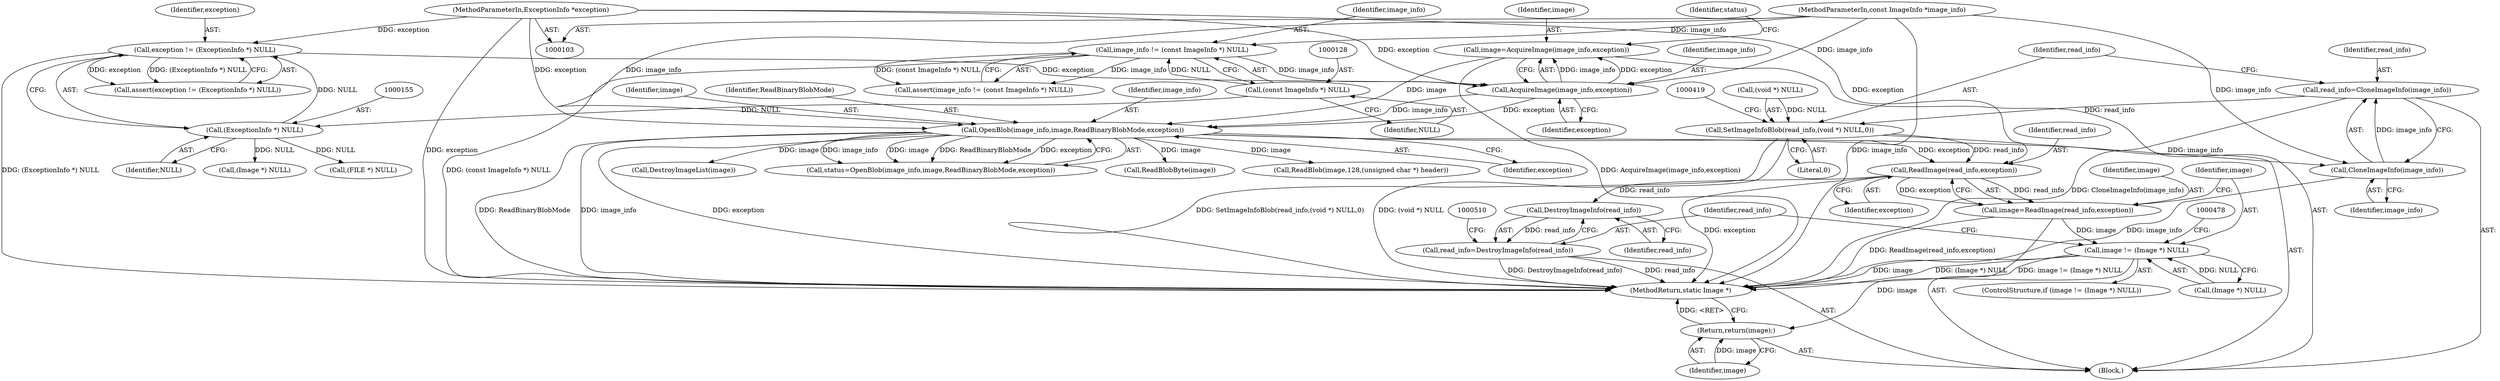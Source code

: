 digraph "0_ImageMagick_6b6bff054d569a77973f2140c0e86366e6168a6c@API" {
"1000408" [label="(Call,read_info=CloneImageInfo(image_info))"];
"1000410" [label="(Call,CloneImageInfo(image_info))"];
"1000170" [label="(Call,OpenBlob(image_info,image,ReadBinaryBlobMode,exception))"];
"1000165" [label="(Call,AcquireImage(image_info,exception))"];
"1000125" [label="(Call,image_info != (const ImageInfo *) NULL)"];
"1000104" [label="(MethodParameterIn,const ImageInfo *image_info)"];
"1000127" [label="(Call,(const ImageInfo *) NULL)"];
"1000152" [label="(Call,exception != (ExceptionInfo *) NULL)"];
"1000105" [label="(MethodParameterIn,ExceptionInfo *exception)"];
"1000154" [label="(Call,(ExceptionInfo *) NULL)"];
"1000163" [label="(Call,image=AcquireImage(image_info,exception))"];
"1000412" [label="(Call,SetImageInfoBlob(read_info,(void *) NULL,0))"];
"1000467" [label="(Call,ReadImage(read_info,exception))"];
"1000465" [label="(Call,image=ReadImage(read_info,exception))"];
"1000471" [label="(Call,image != (Image *) NULL)"];
"1000513" [label="(Return,return(image);)"];
"1000507" [label="(Call,DestroyImageInfo(read_info))"];
"1000505" [label="(Call,read_info=DestroyImageInfo(read_info))"];
"1000410" [label="(Call,CloneImageInfo(image_info))"];
"1000411" [label="(Identifier,image_info)"];
"1000166" [label="(Identifier,image_info)"];
"1000169" [label="(Identifier,status)"];
"1000471" [label="(Call,image != (Image *) NULL)"];
"1000508" [label="(Identifier,read_info)"];
"1000515" [label="(MethodReturn,static Image *)"];
"1000167" [label="(Identifier,exception)"];
"1000151" [label="(Call,assert(exception != (ExceptionInfo *) NULL))"];
"1000172" [label="(Identifier,image)"];
"1000228" [label="(Call,ReadBlob(image,128,(unsigned char *) header))"];
"1000472" [label="(Identifier,image)"];
"1000125" [label="(Call,image_info != (const ImageInfo *) NULL)"];
"1000467" [label="(Call,ReadImage(read_info,exception))"];
"1000413" [label="(Identifier,read_info)"];
"1000104" [label="(MethodParameterIn,const ImageInfo *image_info)"];
"1000470" [label="(ControlStructure,if (image != (Image *) NULL))"];
"1000408" [label="(Call,read_info=CloneImageInfo(image_info))"];
"1000165" [label="(Call,AcquireImage(image_info,exception))"];
"1000513" [label="(Return,return(image);)"];
"1000174" [label="(Identifier,exception)"];
"1000507" [label="(Call,DestroyImageInfo(read_info))"];
"1000127" [label="(Call,(const ImageInfo *) NULL)"];
"1000414" [label="(Call,(void *) NULL)"];
"1000417" [label="(Literal,0)"];
"1000409" [label="(Identifier,read_info)"];
"1000124" [label="(Call,assert(image_info != (const ImageInfo *) NULL))"];
"1000469" [label="(Identifier,exception)"];
"1000164" [label="(Identifier,image)"];
"1000163" [label="(Call,image=AcquireImage(image_info,exception))"];
"1000506" [label="(Identifier,read_info)"];
"1000505" [label="(Call,read_info=DestroyImageInfo(read_info))"];
"1000152" [label="(Call,exception != (ExceptionInfo *) NULL)"];
"1000156" [label="(Identifier,NULL)"];
"1000473" [label="(Call,(Image *) NULL)"];
"1000185" [label="(Call,(Image *) NULL)"];
"1000170" [label="(Call,OpenBlob(image_info,image,ReadBinaryBlobMode,exception))"];
"1000173" [label="(Identifier,ReadBinaryBlobMode)"];
"1000412" [label="(Call,SetImageInfoBlob(read_info,(void *) NULL,0))"];
"1000468" [label="(Identifier,read_info)"];
"1000182" [label="(Call,DestroyImageList(image))"];
"1000514" [label="(Identifier,image)"];
"1000153" [label="(Identifier,exception)"];
"1000168" [label="(Call,status=OpenBlob(image_info,image,ReadBinaryBlobMode,exception))"];
"1000171" [label="(Identifier,image_info)"];
"1000129" [label="(Identifier,NULL)"];
"1000351" [label="(Call,(FILE *) NULL)"];
"1000386" [label="(Call,ReadBlobByte(image))"];
"1000126" [label="(Identifier,image_info)"];
"1000105" [label="(MethodParameterIn,ExceptionInfo *exception)"];
"1000466" [label="(Identifier,image)"];
"1000154" [label="(Call,(ExceptionInfo *) NULL)"];
"1000106" [label="(Block,)"];
"1000465" [label="(Call,image=ReadImage(read_info,exception))"];
"1000408" -> "1000106"  [label="AST: "];
"1000408" -> "1000410"  [label="CFG: "];
"1000409" -> "1000408"  [label="AST: "];
"1000410" -> "1000408"  [label="AST: "];
"1000413" -> "1000408"  [label="CFG: "];
"1000408" -> "1000515"  [label="DDG: CloneImageInfo(image_info)"];
"1000410" -> "1000408"  [label="DDG: image_info"];
"1000408" -> "1000412"  [label="DDG: read_info"];
"1000410" -> "1000411"  [label="CFG: "];
"1000411" -> "1000410"  [label="AST: "];
"1000410" -> "1000515"  [label="DDG: image_info"];
"1000170" -> "1000410"  [label="DDG: image_info"];
"1000104" -> "1000410"  [label="DDG: image_info"];
"1000170" -> "1000168"  [label="AST: "];
"1000170" -> "1000174"  [label="CFG: "];
"1000171" -> "1000170"  [label="AST: "];
"1000172" -> "1000170"  [label="AST: "];
"1000173" -> "1000170"  [label="AST: "];
"1000174" -> "1000170"  [label="AST: "];
"1000168" -> "1000170"  [label="CFG: "];
"1000170" -> "1000515"  [label="DDG: ReadBinaryBlobMode"];
"1000170" -> "1000515"  [label="DDG: image_info"];
"1000170" -> "1000515"  [label="DDG: exception"];
"1000170" -> "1000168"  [label="DDG: image_info"];
"1000170" -> "1000168"  [label="DDG: image"];
"1000170" -> "1000168"  [label="DDG: ReadBinaryBlobMode"];
"1000170" -> "1000168"  [label="DDG: exception"];
"1000165" -> "1000170"  [label="DDG: image_info"];
"1000165" -> "1000170"  [label="DDG: exception"];
"1000104" -> "1000170"  [label="DDG: image_info"];
"1000163" -> "1000170"  [label="DDG: image"];
"1000105" -> "1000170"  [label="DDG: exception"];
"1000170" -> "1000182"  [label="DDG: image"];
"1000170" -> "1000228"  [label="DDG: image"];
"1000170" -> "1000386"  [label="DDG: image"];
"1000170" -> "1000467"  [label="DDG: exception"];
"1000165" -> "1000163"  [label="AST: "];
"1000165" -> "1000167"  [label="CFG: "];
"1000166" -> "1000165"  [label="AST: "];
"1000167" -> "1000165"  [label="AST: "];
"1000163" -> "1000165"  [label="CFG: "];
"1000165" -> "1000163"  [label="DDG: image_info"];
"1000165" -> "1000163"  [label="DDG: exception"];
"1000125" -> "1000165"  [label="DDG: image_info"];
"1000104" -> "1000165"  [label="DDG: image_info"];
"1000152" -> "1000165"  [label="DDG: exception"];
"1000105" -> "1000165"  [label="DDG: exception"];
"1000125" -> "1000124"  [label="AST: "];
"1000125" -> "1000127"  [label="CFG: "];
"1000126" -> "1000125"  [label="AST: "];
"1000127" -> "1000125"  [label="AST: "];
"1000124" -> "1000125"  [label="CFG: "];
"1000125" -> "1000515"  [label="DDG: (const ImageInfo *) NULL"];
"1000125" -> "1000124"  [label="DDG: image_info"];
"1000125" -> "1000124"  [label="DDG: (const ImageInfo *) NULL"];
"1000104" -> "1000125"  [label="DDG: image_info"];
"1000127" -> "1000125"  [label="DDG: NULL"];
"1000104" -> "1000103"  [label="AST: "];
"1000104" -> "1000515"  [label="DDG: image_info"];
"1000127" -> "1000129"  [label="CFG: "];
"1000128" -> "1000127"  [label="AST: "];
"1000129" -> "1000127"  [label="AST: "];
"1000127" -> "1000154"  [label="DDG: NULL"];
"1000152" -> "1000151"  [label="AST: "];
"1000152" -> "1000154"  [label="CFG: "];
"1000153" -> "1000152"  [label="AST: "];
"1000154" -> "1000152"  [label="AST: "];
"1000151" -> "1000152"  [label="CFG: "];
"1000152" -> "1000515"  [label="DDG: (ExceptionInfo *) NULL"];
"1000152" -> "1000151"  [label="DDG: exception"];
"1000152" -> "1000151"  [label="DDG: (ExceptionInfo *) NULL"];
"1000105" -> "1000152"  [label="DDG: exception"];
"1000154" -> "1000152"  [label="DDG: NULL"];
"1000105" -> "1000103"  [label="AST: "];
"1000105" -> "1000515"  [label="DDG: exception"];
"1000105" -> "1000467"  [label="DDG: exception"];
"1000154" -> "1000156"  [label="CFG: "];
"1000155" -> "1000154"  [label="AST: "];
"1000156" -> "1000154"  [label="AST: "];
"1000154" -> "1000185"  [label="DDG: NULL"];
"1000154" -> "1000351"  [label="DDG: NULL"];
"1000163" -> "1000106"  [label="AST: "];
"1000164" -> "1000163"  [label="AST: "];
"1000169" -> "1000163"  [label="CFG: "];
"1000163" -> "1000515"  [label="DDG: AcquireImage(image_info,exception)"];
"1000412" -> "1000106"  [label="AST: "];
"1000412" -> "1000417"  [label="CFG: "];
"1000413" -> "1000412"  [label="AST: "];
"1000414" -> "1000412"  [label="AST: "];
"1000417" -> "1000412"  [label="AST: "];
"1000419" -> "1000412"  [label="CFG: "];
"1000412" -> "1000515"  [label="DDG: SetImageInfoBlob(read_info,(void *) NULL,0)"];
"1000412" -> "1000515"  [label="DDG: (void *) NULL"];
"1000414" -> "1000412"  [label="DDG: NULL"];
"1000412" -> "1000467"  [label="DDG: read_info"];
"1000467" -> "1000465"  [label="AST: "];
"1000467" -> "1000469"  [label="CFG: "];
"1000468" -> "1000467"  [label="AST: "];
"1000469" -> "1000467"  [label="AST: "];
"1000465" -> "1000467"  [label="CFG: "];
"1000467" -> "1000515"  [label="DDG: exception"];
"1000467" -> "1000465"  [label="DDG: read_info"];
"1000467" -> "1000465"  [label="DDG: exception"];
"1000467" -> "1000507"  [label="DDG: read_info"];
"1000465" -> "1000106"  [label="AST: "];
"1000466" -> "1000465"  [label="AST: "];
"1000472" -> "1000465"  [label="CFG: "];
"1000465" -> "1000515"  [label="DDG: ReadImage(read_info,exception)"];
"1000465" -> "1000471"  [label="DDG: image"];
"1000471" -> "1000470"  [label="AST: "];
"1000471" -> "1000473"  [label="CFG: "];
"1000472" -> "1000471"  [label="AST: "];
"1000473" -> "1000471"  [label="AST: "];
"1000478" -> "1000471"  [label="CFG: "];
"1000506" -> "1000471"  [label="CFG: "];
"1000471" -> "1000515"  [label="DDG: image"];
"1000471" -> "1000515"  [label="DDG: (Image *) NULL"];
"1000471" -> "1000515"  [label="DDG: image != (Image *) NULL"];
"1000473" -> "1000471"  [label="DDG: NULL"];
"1000471" -> "1000513"  [label="DDG: image"];
"1000513" -> "1000106"  [label="AST: "];
"1000513" -> "1000514"  [label="CFG: "];
"1000514" -> "1000513"  [label="AST: "];
"1000515" -> "1000513"  [label="CFG: "];
"1000513" -> "1000515"  [label="DDG: <RET>"];
"1000514" -> "1000513"  [label="DDG: image"];
"1000507" -> "1000505"  [label="AST: "];
"1000507" -> "1000508"  [label="CFG: "];
"1000508" -> "1000507"  [label="AST: "];
"1000505" -> "1000507"  [label="CFG: "];
"1000507" -> "1000505"  [label="DDG: read_info"];
"1000505" -> "1000106"  [label="AST: "];
"1000506" -> "1000505"  [label="AST: "];
"1000510" -> "1000505"  [label="CFG: "];
"1000505" -> "1000515"  [label="DDG: read_info"];
"1000505" -> "1000515"  [label="DDG: DestroyImageInfo(read_info)"];
}
